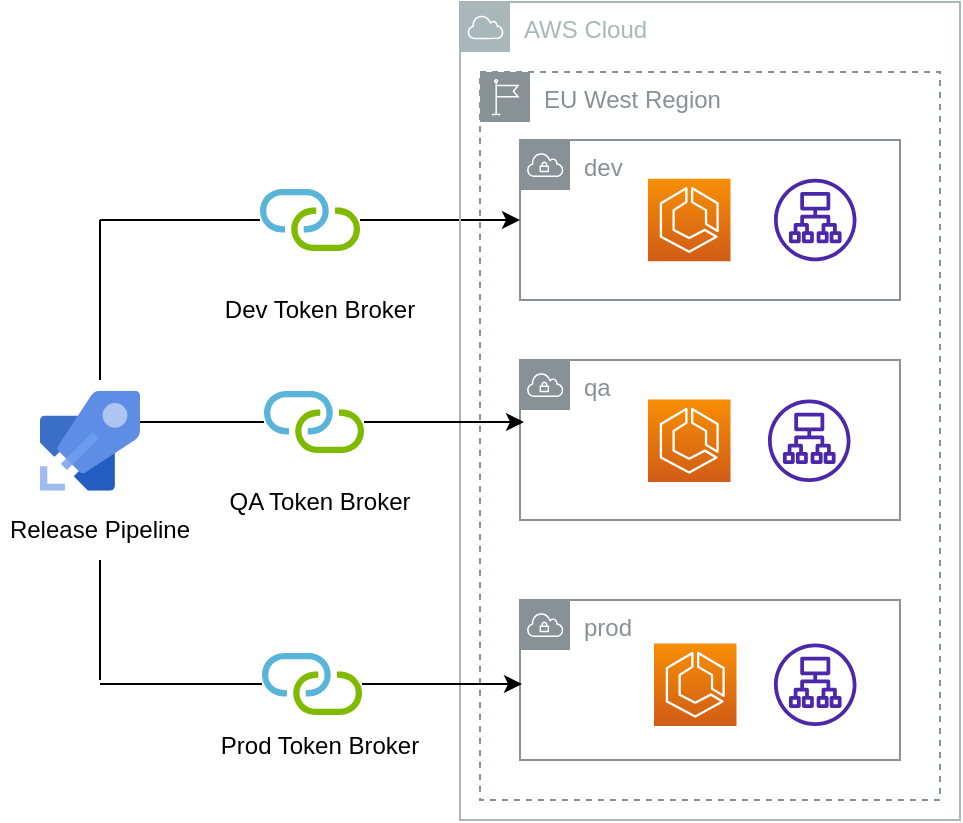 <mxfile version="20.8.5" type="github">
  <diagram id="QWn9cPUhxFHwrcYP5sku" name="Page-1">
    <mxGraphModel dx="1134" dy="660" grid="1" gridSize="10" guides="1" tooltips="1" connect="1" arrows="1" fold="1" page="1" pageScale="1" pageWidth="850" pageHeight="1100" math="0" shadow="0">
      <root>
        <mxCell id="0" />
        <mxCell id="1" parent="0" />
        <mxCell id="P4DFGZki3cI2QDcSP3dg-3" value="dev" style="sketch=0;outlineConnect=0;gradientColor=none;html=1;whiteSpace=wrap;fontSize=12;fontStyle=0;shape=mxgraph.aws4.group;grIcon=mxgraph.aws4.group_vpc;strokeColor=#879196;fillColor=none;verticalAlign=top;align=left;spacingLeft=30;fontColor=#879196;dashed=0;" vertex="1" parent="1">
          <mxGeometry x="510" y="120" width="190" height="80" as="geometry" />
        </mxCell>
        <mxCell id="P4DFGZki3cI2QDcSP3dg-4" value="qa" style="sketch=0;outlineConnect=0;gradientColor=none;html=1;whiteSpace=wrap;fontSize=12;fontStyle=0;shape=mxgraph.aws4.group;grIcon=mxgraph.aws4.group_vpc;strokeColor=#879196;fillColor=none;verticalAlign=top;align=left;spacingLeft=30;fontColor=#879196;dashed=0;" vertex="1" parent="1">
          <mxGeometry x="510" y="230" width="190" height="80" as="geometry" />
        </mxCell>
        <mxCell id="P4DFGZki3cI2QDcSP3dg-5" value="prod" style="sketch=0;outlineConnect=0;gradientColor=none;html=1;whiteSpace=wrap;fontSize=12;fontStyle=0;shape=mxgraph.aws4.group;grIcon=mxgraph.aws4.group_vpc;strokeColor=#879196;fillColor=none;verticalAlign=top;align=left;spacingLeft=30;fontColor=#879196;dashed=0;" vertex="1" parent="1">
          <mxGeometry x="510" y="350" width="190" height="80" as="geometry" />
        </mxCell>
        <mxCell id="P4DFGZki3cI2QDcSP3dg-10" value="" style="sketch=0;outlineConnect=0;fontColor=#232F3E;gradientColor=none;fillColor=#4D27AA;strokeColor=none;dashed=0;verticalLabelPosition=bottom;verticalAlign=top;align=center;html=1;fontSize=12;fontStyle=0;aspect=fixed;pointerEvents=1;shape=mxgraph.aws4.application_load_balancer;" vertex="1" parent="1">
          <mxGeometry x="634" y="249.75" width="41.25" height="41.25" as="geometry" />
        </mxCell>
        <mxCell id="P4DFGZki3cI2QDcSP3dg-11" value="" style="sketch=0;points=[[0,0,0],[0.25,0,0],[0.5,0,0],[0.75,0,0],[1,0,0],[0,1,0],[0.25,1,0],[0.5,1,0],[0.75,1,0],[1,1,0],[0,0.25,0],[0,0.5,0],[0,0.75,0],[1,0.25,0],[1,0.5,0],[1,0.75,0]];outlineConnect=0;fontColor=#232F3E;gradientColor=#F78E04;gradientDirection=north;fillColor=#D05C17;strokeColor=#ffffff;dashed=0;verticalLabelPosition=bottom;verticalAlign=top;align=center;html=1;fontSize=12;fontStyle=0;aspect=fixed;shape=mxgraph.aws4.resourceIcon;resIcon=mxgraph.aws4.ecs;" vertex="1" parent="1">
          <mxGeometry x="574" y="249.75" width="41.25" height="41.25" as="geometry" />
        </mxCell>
        <mxCell id="P4DFGZki3cI2QDcSP3dg-12" value="" style="sketch=0;outlineConnect=0;fontColor=#232F3E;gradientColor=none;fillColor=#4D27AA;strokeColor=none;dashed=0;verticalLabelPosition=bottom;verticalAlign=top;align=center;html=1;fontSize=12;fontStyle=0;aspect=fixed;pointerEvents=1;shape=mxgraph.aws4.application_load_balancer;" vertex="1" parent="1">
          <mxGeometry x="637" y="371.75" width="41.25" height="41.25" as="geometry" />
        </mxCell>
        <mxCell id="P4DFGZki3cI2QDcSP3dg-13" value="" style="sketch=0;points=[[0,0,0],[0.25,0,0],[0.5,0,0],[0.75,0,0],[1,0,0],[0,1,0],[0.25,1,0],[0.5,1,0],[0.75,1,0],[1,1,0],[0,0.25,0],[0,0.5,0],[0,0.75,0],[1,0.25,0],[1,0.5,0],[1,0.75,0]];outlineConnect=0;fontColor=#232F3E;gradientColor=#F78E04;gradientDirection=north;fillColor=#D05C17;strokeColor=#ffffff;dashed=0;verticalLabelPosition=bottom;verticalAlign=top;align=center;html=1;fontSize=12;fontStyle=0;aspect=fixed;shape=mxgraph.aws4.resourceIcon;resIcon=mxgraph.aws4.ecs;" vertex="1" parent="1">
          <mxGeometry x="577" y="371.75" width="41.25" height="41.25" as="geometry" />
        </mxCell>
        <mxCell id="P4DFGZki3cI2QDcSP3dg-14" value="" style="sketch=0;aspect=fixed;html=1;points=[];align=center;image;fontSize=12;image=img/lib/mscae/Azure_Pipelines.svg;" vertex="1" parent="1">
          <mxGeometry x="270" y="245.38" width="50" height="50" as="geometry" />
        </mxCell>
        <mxCell id="P4DFGZki3cI2QDcSP3dg-17" value="" style="endArrow=none;html=1;rounded=0;" edge="1" parent="1">
          <mxGeometry width="50" height="50" relative="1" as="geometry">
            <mxPoint x="300" y="240" as="sourcePoint" />
            <mxPoint x="300" y="160" as="targetPoint" />
          </mxGeometry>
        </mxCell>
        <mxCell id="P4DFGZki3cI2QDcSP3dg-19" value="" style="endArrow=classic;html=1;rounded=0;entryX=0;entryY=0.5;entryDx=0;entryDy=0;entryPerimeter=0;startArrow=none;" edge="1" parent="1" source="P4DFGZki3cI2QDcSP3dg-20" target="P4DFGZki3cI2QDcSP3dg-3">
          <mxGeometry width="50" height="50" relative="1" as="geometry">
            <mxPoint x="300" y="160" as="sourcePoint" />
            <mxPoint x="480" y="221.967" as="targetPoint" />
          </mxGeometry>
        </mxCell>
        <mxCell id="P4DFGZki3cI2QDcSP3dg-21" value="" style="endArrow=none;html=1;rounded=0;entryX=0;entryY=0.5;entryDx=0;entryDy=0;entryPerimeter=0;" edge="1" parent="1" target="P4DFGZki3cI2QDcSP3dg-20">
          <mxGeometry width="50" height="50" relative="1" as="geometry">
            <mxPoint x="300" y="160" as="sourcePoint" />
            <mxPoint x="510" y="160" as="targetPoint" />
          </mxGeometry>
        </mxCell>
        <mxCell id="P4DFGZki3cI2QDcSP3dg-20" value="" style="sketch=0;aspect=fixed;html=1;points=[];align=center;image;fontSize=12;image=img/lib/mscae/Connection.svg;" vertex="1" parent="1">
          <mxGeometry x="380" y="144.5" width="50" height="31" as="geometry" />
        </mxCell>
        <mxCell id="P4DFGZki3cI2QDcSP3dg-28" value="Dev Token Broker" style="text;html=1;strokeColor=none;fillColor=none;align=center;verticalAlign=middle;whiteSpace=wrap;rounded=0;" vertex="1" parent="1">
          <mxGeometry x="360" y="190" width="100" height="30" as="geometry" />
        </mxCell>
        <mxCell id="P4DFGZki3cI2QDcSP3dg-29" value="QA Token Broker" style="text;html=1;strokeColor=none;fillColor=none;align=center;verticalAlign=middle;whiteSpace=wrap;rounded=0;" vertex="1" parent="1">
          <mxGeometry x="360" y="285.88" width="100" height="30" as="geometry" />
        </mxCell>
        <mxCell id="P4DFGZki3cI2QDcSP3dg-30" value="Prod Token Broker" style="text;html=1;strokeColor=none;fillColor=none;align=center;verticalAlign=middle;whiteSpace=wrap;rounded=0;" vertex="1" parent="1">
          <mxGeometry x="350" y="407.88" width="120" height="30" as="geometry" />
        </mxCell>
        <mxCell id="P4DFGZki3cI2QDcSP3dg-32" value="" style="endArrow=none;html=1;rounded=0;" edge="1" parent="1">
          <mxGeometry width="50" height="50" relative="1" as="geometry">
            <mxPoint x="300" y="390" as="sourcePoint" />
            <mxPoint x="300" y="330" as="targetPoint" />
          </mxGeometry>
        </mxCell>
        <mxCell id="P4DFGZki3cI2QDcSP3dg-33" value="Release Pipeline" style="text;html=1;strokeColor=none;fillColor=none;align=center;verticalAlign=middle;whiteSpace=wrap;rounded=0;" vertex="1" parent="1">
          <mxGeometry x="250" y="300" width="100" height="30" as="geometry" />
        </mxCell>
        <mxCell id="P4DFGZki3cI2QDcSP3dg-34" value="" style="sketch=0;points=[[0,0,0],[0.25,0,0],[0.5,0,0],[0.75,0,0],[1,0,0],[0,1,0],[0.25,1,0],[0.5,1,0],[0.75,1,0],[1,1,0],[0,0.25,0],[0,0.5,0],[0,0.75,0],[1,0.25,0],[1,0.5,0],[1,0.75,0]];outlineConnect=0;fontColor=#232F3E;gradientColor=#F78E04;gradientDirection=north;fillColor=#D05C17;strokeColor=#ffffff;dashed=0;verticalLabelPosition=bottom;verticalAlign=top;align=center;html=1;fontSize=12;fontStyle=0;aspect=fixed;shape=mxgraph.aws4.resourceIcon;resIcon=mxgraph.aws4.ecs;" vertex="1" parent="1">
          <mxGeometry x="574" y="139.38" width="41.25" height="41.25" as="geometry" />
        </mxCell>
        <mxCell id="P4DFGZki3cI2QDcSP3dg-35" value="" style="sketch=0;outlineConnect=0;fontColor=#232F3E;gradientColor=none;fillColor=#4D27AA;strokeColor=none;dashed=0;verticalLabelPosition=bottom;verticalAlign=top;align=center;html=1;fontSize=12;fontStyle=0;aspect=fixed;pointerEvents=1;shape=mxgraph.aws4.application_load_balancer;" vertex="1" parent="1">
          <mxGeometry x="637" y="139.38" width="41.25" height="41.25" as="geometry" />
        </mxCell>
        <mxCell id="P4DFGZki3cI2QDcSP3dg-37" value="EU West Region" style="sketch=0;outlineConnect=0;gradientColor=none;html=1;whiteSpace=wrap;fontSize=12;fontStyle=0;shape=mxgraph.aws4.group;grIcon=mxgraph.aws4.group_region;strokeColor=#879196;fillColor=none;verticalAlign=top;align=left;spacingLeft=30;fontColor=#879196;dashed=1;" vertex="1" parent="1">
          <mxGeometry x="490" y="86" width="230" height="364" as="geometry" />
        </mxCell>
        <mxCell id="P4DFGZki3cI2QDcSP3dg-40" value="AWS Cloud" style="sketch=0;outlineConnect=0;gradientColor=none;html=1;whiteSpace=wrap;fontSize=12;fontStyle=0;shape=mxgraph.aws4.group;grIcon=mxgraph.aws4.group_aws_cloud;strokeColor=#AAB7B8;fillColor=none;verticalAlign=top;align=left;spacingLeft=30;fontColor=#AAB7B8;dashed=0;" vertex="1" parent="1">
          <mxGeometry x="480" y="51" width="250" height="409" as="geometry" />
        </mxCell>
        <mxCell id="P4DFGZki3cI2QDcSP3dg-43" value="" style="endArrow=classic;html=1;rounded=0;entryX=0;entryY=0.5;entryDx=0;entryDy=0;entryPerimeter=0;startArrow=none;" edge="1" parent="1" source="P4DFGZki3cI2QDcSP3dg-45">
          <mxGeometry width="50" height="50" relative="1" as="geometry">
            <mxPoint x="302" y="261" as="sourcePoint" />
            <mxPoint x="512" y="261" as="targetPoint" />
          </mxGeometry>
        </mxCell>
        <mxCell id="P4DFGZki3cI2QDcSP3dg-44" value="" style="endArrow=none;html=1;rounded=0;entryX=0;entryY=0.5;entryDx=0;entryDy=0;entryPerimeter=0;" edge="1" parent="1" target="P4DFGZki3cI2QDcSP3dg-45">
          <mxGeometry width="50" height="50" relative="1" as="geometry">
            <mxPoint x="320" y="261" as="sourcePoint" />
            <mxPoint x="512" y="261" as="targetPoint" />
          </mxGeometry>
        </mxCell>
        <mxCell id="P4DFGZki3cI2QDcSP3dg-45" value="" style="sketch=0;aspect=fixed;html=1;points=[];align=center;image;fontSize=12;image=img/lib/mscae/Connection.svg;" vertex="1" parent="1">
          <mxGeometry x="382" y="245.5" width="50" height="31" as="geometry" />
        </mxCell>
        <mxCell id="P4DFGZki3cI2QDcSP3dg-46" value="" style="endArrow=classic;html=1;rounded=0;entryX=0;entryY=0.5;entryDx=0;entryDy=0;entryPerimeter=0;startArrow=none;" edge="1" parent="1" source="P4DFGZki3cI2QDcSP3dg-48">
          <mxGeometry width="50" height="50" relative="1" as="geometry">
            <mxPoint x="301" y="392" as="sourcePoint" />
            <mxPoint x="511" y="392" as="targetPoint" />
          </mxGeometry>
        </mxCell>
        <mxCell id="P4DFGZki3cI2QDcSP3dg-47" value="" style="endArrow=none;html=1;rounded=0;entryX=0;entryY=0.5;entryDx=0;entryDy=0;entryPerimeter=0;" edge="1" parent="1" target="P4DFGZki3cI2QDcSP3dg-48">
          <mxGeometry width="50" height="50" relative="1" as="geometry">
            <mxPoint x="300" y="392" as="sourcePoint" />
            <mxPoint x="511" y="392" as="targetPoint" />
          </mxGeometry>
        </mxCell>
        <mxCell id="P4DFGZki3cI2QDcSP3dg-48" value="" style="sketch=0;aspect=fixed;html=1;points=[];align=center;image;fontSize=12;image=img/lib/mscae/Connection.svg;" vertex="1" parent="1">
          <mxGeometry x="381" y="376.5" width="50" height="31" as="geometry" />
        </mxCell>
      </root>
    </mxGraphModel>
  </diagram>
</mxfile>
